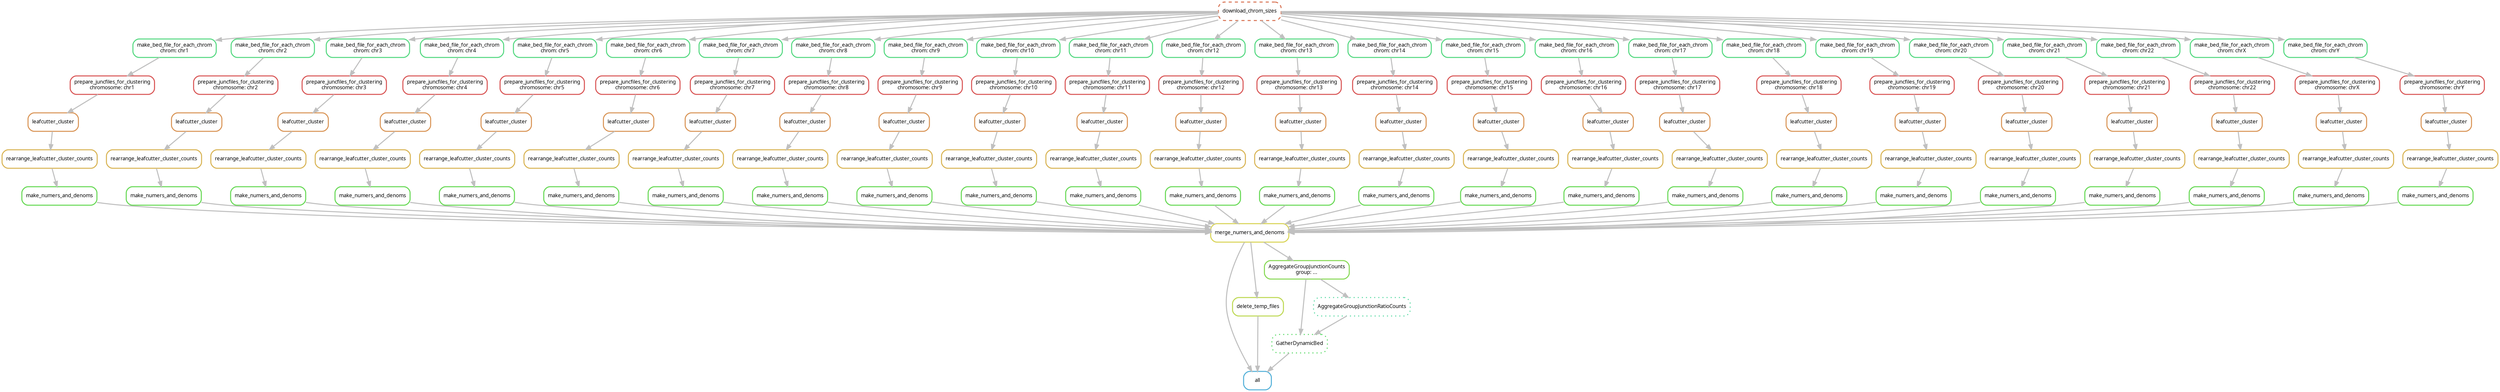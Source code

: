 digraph snakemake_dag {
    graph[bgcolor=white, margin=0];
    node[shape=box, style=rounded, fontname=sans,                 fontsize=10, penwidth=2];
    edge[penwidth=2, color=grey];
	0[label = "all", color = "0.55 0.6 0.85", style="rounded"];
	1[label = "merge_numers_and_denoms", color = "0.16 0.6 0.85", style="rounded"];
	2[label = "make_numers_and_denoms", color = "0.31 0.6 0.85", style="rounded"];
	3[label = "rearrange_leafcutter_cluster_counts", color = "0.12 0.6 0.85", style="rounded"];
	4[label = "leafcutter_cluster", color = "0.08 0.6 0.85", style="rounded"];
	5[label = "prepare_juncfiles_for_clustering\nchromosome: chr1", color = "0.00 0.6 0.85", style="rounded"];
	6[label = "make_bed_file_for_each_chrom\nchrom: chr1", color = "0.39 0.6 0.85", style="rounded"];
	7[label = "download_chrom_sizes", color = "0.04 0.6 0.85", style="rounded,dashed"];
	8[label = "make_numers_and_denoms", color = "0.31 0.6 0.85", style="rounded"];
	9[label = "rearrange_leafcutter_cluster_counts", color = "0.12 0.6 0.85", style="rounded"];
	10[label = "leafcutter_cluster", color = "0.08 0.6 0.85", style="rounded"];
	11[label = "prepare_juncfiles_for_clustering\nchromosome: chr2", color = "0.00 0.6 0.85", style="rounded"];
	12[label = "make_bed_file_for_each_chrom\nchrom: chr2", color = "0.39 0.6 0.85", style="rounded"];
	13[label = "make_numers_and_denoms", color = "0.31 0.6 0.85", style="rounded"];
	14[label = "rearrange_leafcutter_cluster_counts", color = "0.12 0.6 0.85", style="rounded"];
	15[label = "leafcutter_cluster", color = "0.08 0.6 0.85", style="rounded"];
	16[label = "prepare_juncfiles_for_clustering\nchromosome: chr3", color = "0.00 0.6 0.85", style="rounded"];
	17[label = "make_bed_file_for_each_chrom\nchrom: chr3", color = "0.39 0.6 0.85", style="rounded"];
	18[label = "make_numers_and_denoms", color = "0.31 0.6 0.85", style="rounded"];
	19[label = "rearrange_leafcutter_cluster_counts", color = "0.12 0.6 0.85", style="rounded"];
	20[label = "leafcutter_cluster", color = "0.08 0.6 0.85", style="rounded"];
	21[label = "prepare_juncfiles_for_clustering\nchromosome: chr4", color = "0.00 0.6 0.85", style="rounded"];
	22[label = "make_bed_file_for_each_chrom\nchrom: chr4", color = "0.39 0.6 0.85", style="rounded"];
	23[label = "make_numers_and_denoms", color = "0.31 0.6 0.85", style="rounded"];
	24[label = "rearrange_leafcutter_cluster_counts", color = "0.12 0.6 0.85", style="rounded"];
	25[label = "leafcutter_cluster", color = "0.08 0.6 0.85", style="rounded"];
	26[label = "prepare_juncfiles_for_clustering\nchromosome: chr5", color = "0.00 0.6 0.85", style="rounded"];
	27[label = "make_bed_file_for_each_chrom\nchrom: chr5", color = "0.39 0.6 0.85", style="rounded"];
	28[label = "make_numers_and_denoms", color = "0.31 0.6 0.85", style="rounded"];
	29[label = "rearrange_leafcutter_cluster_counts", color = "0.12 0.6 0.85", style="rounded"];
	30[label = "leafcutter_cluster", color = "0.08 0.6 0.85", style="rounded"];
	31[label = "prepare_juncfiles_for_clustering\nchromosome: chr6", color = "0.00 0.6 0.85", style="rounded"];
	32[label = "make_bed_file_for_each_chrom\nchrom: chr6", color = "0.39 0.6 0.85", style="rounded"];
	33[label = "make_numers_and_denoms", color = "0.31 0.6 0.85", style="rounded"];
	34[label = "rearrange_leafcutter_cluster_counts", color = "0.12 0.6 0.85", style="rounded"];
	35[label = "leafcutter_cluster", color = "0.08 0.6 0.85", style="rounded"];
	36[label = "prepare_juncfiles_for_clustering\nchromosome: chr7", color = "0.00 0.6 0.85", style="rounded"];
	37[label = "make_bed_file_for_each_chrom\nchrom: chr7", color = "0.39 0.6 0.85", style="rounded"];
	38[label = "make_numers_and_denoms", color = "0.31 0.6 0.85", style="rounded"];
	39[label = "rearrange_leafcutter_cluster_counts", color = "0.12 0.6 0.85", style="rounded"];
	40[label = "leafcutter_cluster", color = "0.08 0.6 0.85", style="rounded"];
	41[label = "prepare_juncfiles_for_clustering\nchromosome: chr8", color = "0.00 0.6 0.85", style="rounded"];
	42[label = "make_bed_file_for_each_chrom\nchrom: chr8", color = "0.39 0.6 0.85", style="rounded"];
	43[label = "make_numers_and_denoms", color = "0.31 0.6 0.85", style="rounded"];
	44[label = "rearrange_leafcutter_cluster_counts", color = "0.12 0.6 0.85", style="rounded"];
	45[label = "leafcutter_cluster", color = "0.08 0.6 0.85", style="rounded"];
	46[label = "prepare_juncfiles_for_clustering\nchromosome: chr9", color = "0.00 0.6 0.85", style="rounded"];
	47[label = "make_bed_file_for_each_chrom\nchrom: chr9", color = "0.39 0.6 0.85", style="rounded"];
	48[label = "make_numers_and_denoms", color = "0.31 0.6 0.85", style="rounded"];
	49[label = "rearrange_leafcutter_cluster_counts", color = "0.12 0.6 0.85", style="rounded"];
	50[label = "leafcutter_cluster", color = "0.08 0.6 0.85", style="rounded"];
	51[label = "prepare_juncfiles_for_clustering\nchromosome: chr10", color = "0.00 0.6 0.85", style="rounded"];
	52[label = "make_bed_file_for_each_chrom\nchrom: chr10", color = "0.39 0.6 0.85", style="rounded"];
	53[label = "make_numers_and_denoms", color = "0.31 0.6 0.85", style="rounded"];
	54[label = "rearrange_leafcutter_cluster_counts", color = "0.12 0.6 0.85", style="rounded"];
	55[label = "leafcutter_cluster", color = "0.08 0.6 0.85", style="rounded"];
	56[label = "prepare_juncfiles_for_clustering\nchromosome: chr11", color = "0.00 0.6 0.85", style="rounded"];
	57[label = "make_bed_file_for_each_chrom\nchrom: chr11", color = "0.39 0.6 0.85", style="rounded"];
	58[label = "make_numers_and_denoms", color = "0.31 0.6 0.85", style="rounded"];
	59[label = "rearrange_leafcutter_cluster_counts", color = "0.12 0.6 0.85", style="rounded"];
	60[label = "leafcutter_cluster", color = "0.08 0.6 0.85", style="rounded"];
	61[label = "prepare_juncfiles_for_clustering\nchromosome: chr12", color = "0.00 0.6 0.85", style="rounded"];
	62[label = "make_bed_file_for_each_chrom\nchrom: chr12", color = "0.39 0.6 0.85", style="rounded"];
	63[label = "make_numers_and_denoms", color = "0.31 0.6 0.85", style="rounded"];
	64[label = "rearrange_leafcutter_cluster_counts", color = "0.12 0.6 0.85", style="rounded"];
	65[label = "leafcutter_cluster", color = "0.08 0.6 0.85", style="rounded"];
	66[label = "prepare_juncfiles_for_clustering\nchromosome: chr13", color = "0.00 0.6 0.85", style="rounded"];
	67[label = "make_bed_file_for_each_chrom\nchrom: chr13", color = "0.39 0.6 0.85", style="rounded"];
	68[label = "make_numers_and_denoms", color = "0.31 0.6 0.85", style="rounded"];
	69[label = "rearrange_leafcutter_cluster_counts", color = "0.12 0.6 0.85", style="rounded"];
	70[label = "leafcutter_cluster", color = "0.08 0.6 0.85", style="rounded"];
	71[label = "prepare_juncfiles_for_clustering\nchromosome: chr14", color = "0.00 0.6 0.85", style="rounded"];
	72[label = "make_bed_file_for_each_chrom\nchrom: chr14", color = "0.39 0.6 0.85", style="rounded"];
	73[label = "make_numers_and_denoms", color = "0.31 0.6 0.85", style="rounded"];
	74[label = "rearrange_leafcutter_cluster_counts", color = "0.12 0.6 0.85", style="rounded"];
	75[label = "leafcutter_cluster", color = "0.08 0.6 0.85", style="rounded"];
	76[label = "prepare_juncfiles_for_clustering\nchromosome: chr15", color = "0.00 0.6 0.85", style="rounded"];
	77[label = "make_bed_file_for_each_chrom\nchrom: chr15", color = "0.39 0.6 0.85", style="rounded"];
	78[label = "make_numers_and_denoms", color = "0.31 0.6 0.85", style="rounded"];
	79[label = "rearrange_leafcutter_cluster_counts", color = "0.12 0.6 0.85", style="rounded"];
	80[label = "leafcutter_cluster", color = "0.08 0.6 0.85", style="rounded"];
	81[label = "prepare_juncfiles_for_clustering\nchromosome: chr16", color = "0.00 0.6 0.85", style="rounded"];
	82[label = "make_bed_file_for_each_chrom\nchrom: chr16", color = "0.39 0.6 0.85", style="rounded"];
	83[label = "make_numers_and_denoms", color = "0.31 0.6 0.85", style="rounded"];
	84[label = "rearrange_leafcutter_cluster_counts", color = "0.12 0.6 0.85", style="rounded"];
	85[label = "leafcutter_cluster", color = "0.08 0.6 0.85", style="rounded"];
	86[label = "prepare_juncfiles_for_clustering\nchromosome: chr17", color = "0.00 0.6 0.85", style="rounded"];
	87[label = "make_bed_file_for_each_chrom\nchrom: chr17", color = "0.39 0.6 0.85", style="rounded"];
	88[label = "make_numers_and_denoms", color = "0.31 0.6 0.85", style="rounded"];
	89[label = "rearrange_leafcutter_cluster_counts", color = "0.12 0.6 0.85", style="rounded"];
	90[label = "leafcutter_cluster", color = "0.08 0.6 0.85", style="rounded"];
	91[label = "prepare_juncfiles_for_clustering\nchromosome: chr18", color = "0.00 0.6 0.85", style="rounded"];
	92[label = "make_bed_file_for_each_chrom\nchrom: chr18", color = "0.39 0.6 0.85", style="rounded"];
	93[label = "make_numers_and_denoms", color = "0.31 0.6 0.85", style="rounded"];
	94[label = "rearrange_leafcutter_cluster_counts", color = "0.12 0.6 0.85", style="rounded"];
	95[label = "leafcutter_cluster", color = "0.08 0.6 0.85", style="rounded"];
	96[label = "prepare_juncfiles_for_clustering\nchromosome: chr19", color = "0.00 0.6 0.85", style="rounded"];
	97[label = "make_bed_file_for_each_chrom\nchrom: chr19", color = "0.39 0.6 0.85", style="rounded"];
	98[label = "make_numers_and_denoms", color = "0.31 0.6 0.85", style="rounded"];
	99[label = "rearrange_leafcutter_cluster_counts", color = "0.12 0.6 0.85", style="rounded"];
	100[label = "leafcutter_cluster", color = "0.08 0.6 0.85", style="rounded"];
	101[label = "prepare_juncfiles_for_clustering\nchromosome: chr20", color = "0.00 0.6 0.85", style="rounded"];
	102[label = "make_bed_file_for_each_chrom\nchrom: chr20", color = "0.39 0.6 0.85", style="rounded"];
	103[label = "make_numers_and_denoms", color = "0.31 0.6 0.85", style="rounded"];
	104[label = "rearrange_leafcutter_cluster_counts", color = "0.12 0.6 0.85", style="rounded"];
	105[label = "leafcutter_cluster", color = "0.08 0.6 0.85", style="rounded"];
	106[label = "prepare_juncfiles_for_clustering\nchromosome: chr21", color = "0.00 0.6 0.85", style="rounded"];
	107[label = "make_bed_file_for_each_chrom\nchrom: chr21", color = "0.39 0.6 0.85", style="rounded"];
	108[label = "make_numers_and_denoms", color = "0.31 0.6 0.85", style="rounded"];
	109[label = "rearrange_leafcutter_cluster_counts", color = "0.12 0.6 0.85", style="rounded"];
	110[label = "leafcutter_cluster", color = "0.08 0.6 0.85", style="rounded"];
	111[label = "prepare_juncfiles_for_clustering\nchromosome: chr22", color = "0.00 0.6 0.85", style="rounded"];
	112[label = "make_bed_file_for_each_chrom\nchrom: chr22", color = "0.39 0.6 0.85", style="rounded"];
	113[label = "make_numers_and_denoms", color = "0.31 0.6 0.85", style="rounded"];
	114[label = "rearrange_leafcutter_cluster_counts", color = "0.12 0.6 0.85", style="rounded"];
	115[label = "leafcutter_cluster", color = "0.08 0.6 0.85", style="rounded"];
	116[label = "prepare_juncfiles_for_clustering\nchromosome: chrX", color = "0.00 0.6 0.85", style="rounded"];
	117[label = "make_bed_file_for_each_chrom\nchrom: chrX", color = "0.39 0.6 0.85", style="rounded"];
	118[label = "make_numers_and_denoms", color = "0.31 0.6 0.85", style="rounded"];
	119[label = "rearrange_leafcutter_cluster_counts", color = "0.12 0.6 0.85", style="rounded"];
	120[label = "leafcutter_cluster", color = "0.08 0.6 0.85", style="rounded"];
	121[label = "prepare_juncfiles_for_clustering\nchromosome: chrY", color = "0.00 0.6 0.85", style="rounded"];
	122[label = "make_bed_file_for_each_chrom\nchrom: chrY", color = "0.39 0.6 0.85", style="rounded"];
	123[label = "delete_temp_files", color = "0.20 0.6 0.85", style="rounded"];
	124[label = "GatherDynamicBed", color = "0.35 0.6 0.85", style="rounded,dotted"];
	125[label = "AggregateGroupJunctionCounts\ngroup: ...", color = "0.27 0.6 0.85", style="rounded"];
	126[label = "AggregateGroupJunctionRatioCounts", color = "0.43 0.6 0.85", style="rounded,dotted"];
	1 -> 0
	123 -> 0
	124 -> 0
	2 -> 1
	8 -> 1
	13 -> 1
	18 -> 1
	23 -> 1
	28 -> 1
	33 -> 1
	38 -> 1
	43 -> 1
	48 -> 1
	53 -> 1
	58 -> 1
	63 -> 1
	68 -> 1
	73 -> 1
	78 -> 1
	83 -> 1
	88 -> 1
	93 -> 1
	98 -> 1
	103 -> 1
	108 -> 1
	113 -> 1
	118 -> 1
	3 -> 2
	4 -> 3
	5 -> 4
	6 -> 5
	7 -> 6
	9 -> 8
	10 -> 9
	11 -> 10
	12 -> 11
	7 -> 12
	14 -> 13
	15 -> 14
	16 -> 15
	17 -> 16
	7 -> 17
	19 -> 18
	20 -> 19
	21 -> 20
	22 -> 21
	7 -> 22
	24 -> 23
	25 -> 24
	26 -> 25
	27 -> 26
	7 -> 27
	29 -> 28
	30 -> 29
	31 -> 30
	32 -> 31
	7 -> 32
	34 -> 33
	35 -> 34
	36 -> 35
	37 -> 36
	7 -> 37
	39 -> 38
	40 -> 39
	41 -> 40
	42 -> 41
	7 -> 42
	44 -> 43
	45 -> 44
	46 -> 45
	47 -> 46
	7 -> 47
	49 -> 48
	50 -> 49
	51 -> 50
	52 -> 51
	7 -> 52
	54 -> 53
	55 -> 54
	56 -> 55
	57 -> 56
	7 -> 57
	59 -> 58
	60 -> 59
	61 -> 60
	62 -> 61
	7 -> 62
	64 -> 63
	65 -> 64
	66 -> 65
	67 -> 66
	7 -> 67
	69 -> 68
	70 -> 69
	71 -> 70
	72 -> 71
	7 -> 72
	74 -> 73
	75 -> 74
	76 -> 75
	77 -> 76
	7 -> 77
	79 -> 78
	80 -> 79
	81 -> 80
	82 -> 81
	7 -> 82
	84 -> 83
	85 -> 84
	86 -> 85
	87 -> 86
	7 -> 87
	89 -> 88
	90 -> 89
	91 -> 90
	92 -> 91
	7 -> 92
	94 -> 93
	95 -> 94
	96 -> 95
	97 -> 96
	7 -> 97
	99 -> 98
	100 -> 99
	101 -> 100
	102 -> 101
	7 -> 102
	104 -> 103
	105 -> 104
	106 -> 105
	107 -> 106
	7 -> 107
	109 -> 108
	110 -> 109
	111 -> 110
	112 -> 111
	7 -> 112
	114 -> 113
	115 -> 114
	116 -> 115
	117 -> 116
	7 -> 117
	119 -> 118
	120 -> 119
	121 -> 120
	122 -> 121
	7 -> 122
	1 -> 123
	125 -> 124
	126 -> 124
	1 -> 125
	125 -> 126
}            
